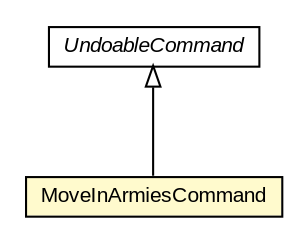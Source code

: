 #!/usr/local/bin/dot
#
# Class diagram 
# Generated by UMLGraph version R5_6 (http://www.umlgraph.org/)
#

digraph G {
	edge [fontname="arial",fontsize=10,labelfontname="arial",labelfontsize=10];
	node [fontname="arial",fontsize=10,shape=plaintext];
	nodesep=0.25;
	ranksep=0.5;
	// MoveInArmiesCommand
	c188 [label=<<table title="MoveInArmiesCommand" border="0" cellborder="1" cellspacing="0" cellpadding="2" port="p" bgcolor="lemonChiffon" href="./MoveInArmiesCommand.html">
		<tr><td><table border="0" cellspacing="0" cellpadding="1">
<tr><td align="center" balign="center"> MoveInArmiesCommand </td></tr>
		</table></td></tr>
		</table>>, URL="./MoveInArmiesCommand.html", fontname="arial", fontcolor="black", fontsize=10.0];
	// UndoableCommand
	c197 [label=<<table title="UndoableCommand" border="0" cellborder="1" cellspacing="0" cellpadding="2" port="p" href="./UndoableCommand.html">
		<tr><td><table border="0" cellspacing="0" cellpadding="1">
<tr><td align="center" balign="center"><font face="arial italic"> UndoableCommand </font></td></tr>
		</table></td></tr>
		</table>>, URL="./UndoableCommand.html", fontname="arial", fontcolor="black", fontsize=10.0];
	//MoveInArmiesCommand extends UndoableCommand
	c197:p -> c188:p [dir=back,arrowtail=empty];
}

